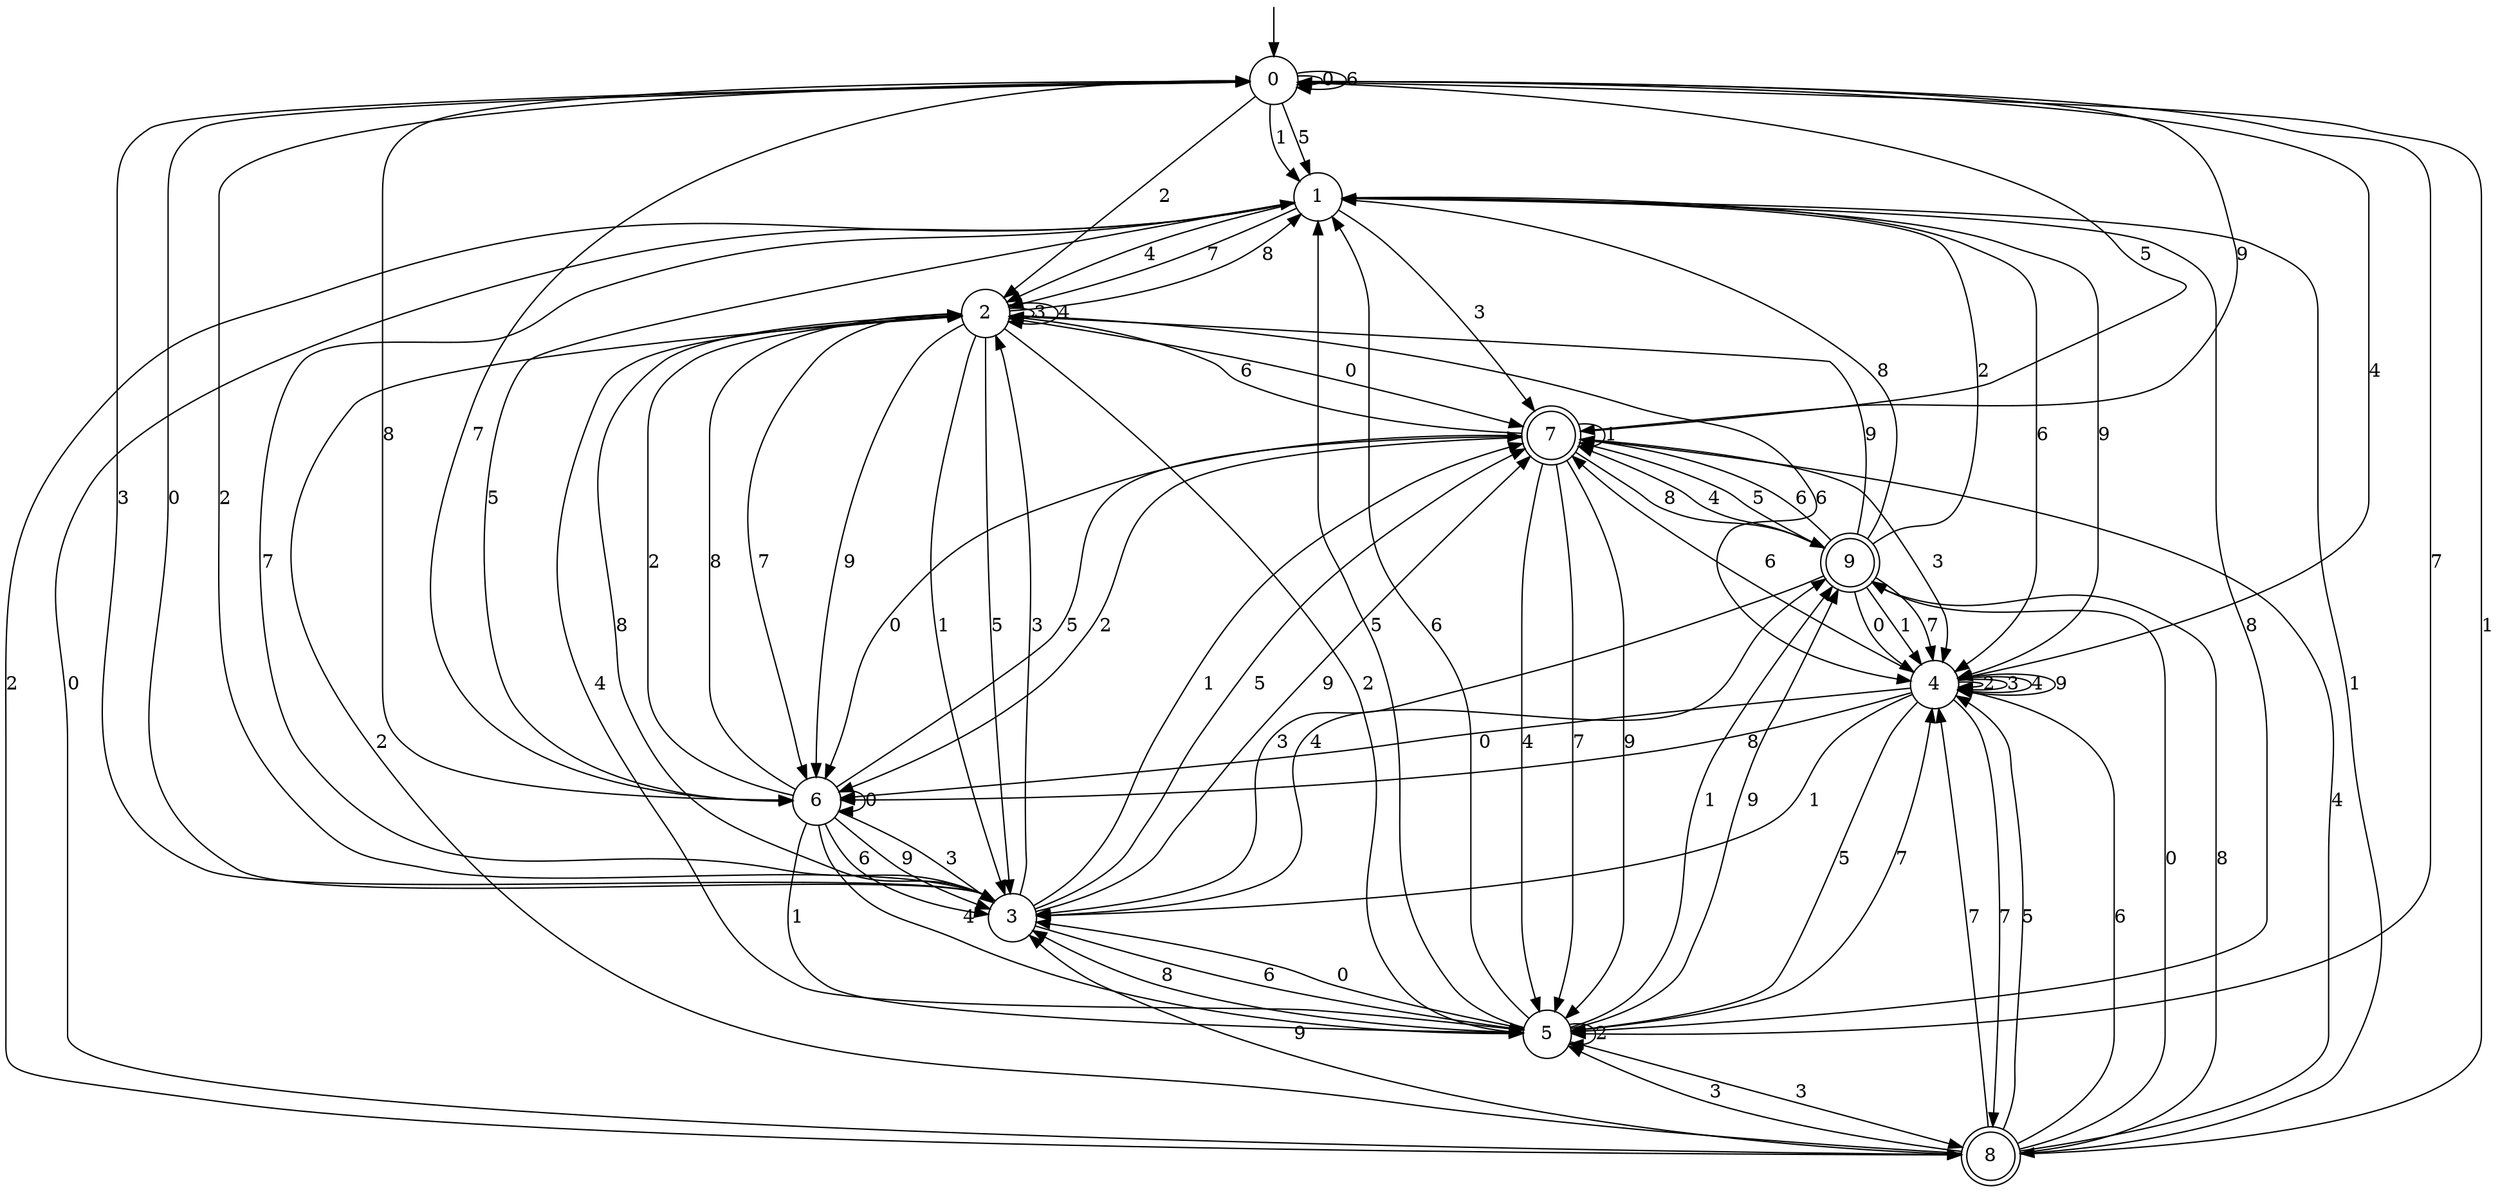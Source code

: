 digraph g {

	s0 [shape="circle" label="0"];
	s1 [shape="circle" label="1"];
	s2 [shape="circle" label="2"];
	s3 [shape="circle" label="3"];
	s4 [shape="circle" label="4"];
	s5 [shape="circle" label="5"];
	s6 [shape="circle" label="6"];
	s7 [shape="doublecircle" label="7"];
	s8 [shape="doublecircle" label="8"];
	s9 [shape="doublecircle" label="9"];
	s0 -> s0 [label="0"];
	s0 -> s1 [label="1"];
	s0 -> s2 [label="2"];
	s0 -> s3 [label="3"];
	s0 -> s4 [label="4"];
	s0 -> s1 [label="5"];
	s0 -> s0 [label="6"];
	s0 -> s5 [label="7"];
	s0 -> s6 [label="8"];
	s0 -> s7 [label="9"];
	s1 -> s8 [label="0"];
	s1 -> s8 [label="1"];
	s1 -> s8 [label="2"];
	s1 -> s7 [label="3"];
	s1 -> s2 [label="4"];
	s1 -> s6 [label="5"];
	s1 -> s4 [label="6"];
	s1 -> s2 [label="7"];
	s1 -> s5 [label="8"];
	s1 -> s4 [label="9"];
	s2 -> s7 [label="0"];
	s2 -> s3 [label="1"];
	s2 -> s5 [label="2"];
	s2 -> s2 [label="3"];
	s2 -> s2 [label="4"];
	s2 -> s3 [label="5"];
	s2 -> s4 [label="6"];
	s2 -> s6 [label="7"];
	s2 -> s1 [label="8"];
	s2 -> s6 [label="9"];
	s3 -> s0 [label="0"];
	s3 -> s7 [label="1"];
	s3 -> s0 [label="2"];
	s3 -> s2 [label="3"];
	s3 -> s9 [label="4"];
	s3 -> s7 [label="5"];
	s3 -> s5 [label="6"];
	s3 -> s1 [label="7"];
	s3 -> s2 [label="8"];
	s3 -> s7 [label="9"];
	s4 -> s6 [label="0"];
	s4 -> s3 [label="1"];
	s4 -> s4 [label="2"];
	s4 -> s4 [label="3"];
	s4 -> s4 [label="4"];
	s4 -> s5 [label="5"];
	s4 -> s7 [label="6"];
	s4 -> s8 [label="7"];
	s4 -> s6 [label="8"];
	s4 -> s4 [label="9"];
	s5 -> s3 [label="0"];
	s5 -> s9 [label="1"];
	s5 -> s5 [label="2"];
	s5 -> s8 [label="3"];
	s5 -> s2 [label="4"];
	s5 -> s1 [label="5"];
	s5 -> s1 [label="6"];
	s5 -> s4 [label="7"];
	s5 -> s3 [label="8"];
	s5 -> s9 [label="9"];
	s6 -> s6 [label="0"];
	s6 -> s5 [label="1"];
	s6 -> s2 [label="2"];
	s6 -> s3 [label="3"];
	s6 -> s5 [label="4"];
	s6 -> s7 [label="5"];
	s6 -> s3 [label="6"];
	s6 -> s0 [label="7"];
	s6 -> s2 [label="8"];
	s6 -> s3 [label="9"];
	s7 -> s6 [label="0"];
	s7 -> s7 [label="1"];
	s7 -> s6 [label="2"];
	s7 -> s4 [label="3"];
	s7 -> s5 [label="4"];
	s7 -> s0 [label="5"];
	s7 -> s2 [label="6"];
	s7 -> s5 [label="7"];
	s7 -> s9 [label="8"];
	s7 -> s5 [label="9"];
	s8 -> s9 [label="0"];
	s8 -> s0 [label="1"];
	s8 -> s2 [label="2"];
	s8 -> s5 [label="3"];
	s8 -> s7 [label="4"];
	s8 -> s4 [label="5"];
	s8 -> s4 [label="6"];
	s8 -> s4 [label="7"];
	s8 -> s9 [label="8"];
	s8 -> s3 [label="9"];
	s9 -> s4 [label="0"];
	s9 -> s4 [label="1"];
	s9 -> s1 [label="2"];
	s9 -> s3 [label="3"];
	s9 -> s7 [label="4"];
	s9 -> s7 [label="5"];
	s9 -> s7 [label="6"];
	s9 -> s4 [label="7"];
	s9 -> s1 [label="8"];
	s9 -> s2 [label="9"];

__start0 [label="" shape="none" width="0" height="0"];
__start0 -> s0;

}
